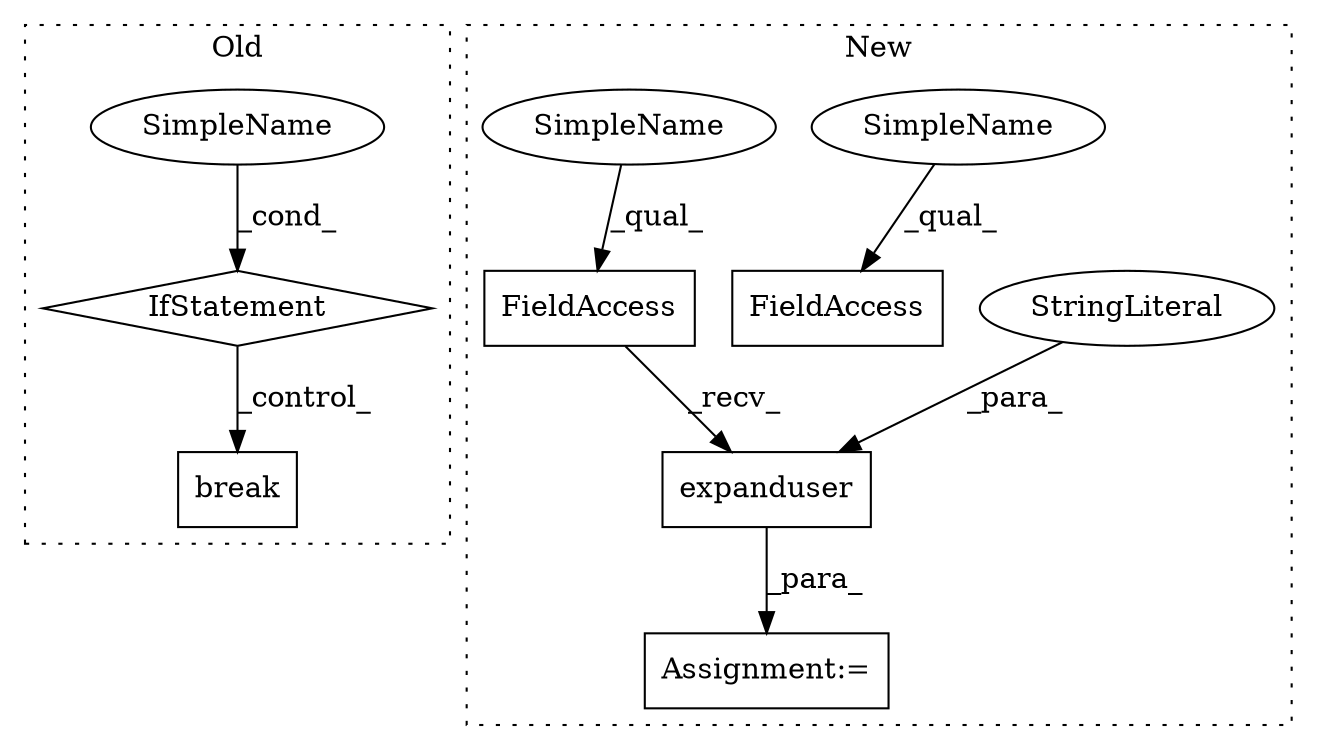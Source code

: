 digraph G {
subgraph cluster0 {
1 [label="break" a="10" s="41426" l="6" shape="box"];
4 [label="IfStatement" a="25" s="41086,41104" l="4,2" shape="diamond"];
5 [label="SimpleName" a="42" s="" l="" shape="ellipse"];
label = "Old";
style="dotted";
}
subgraph cluster1 {
2 [label="expanduser" a="32" s="43211,43225" l="11,1" shape="box"];
3 [label="FieldAccess" a="22" s="43203" l="7" shape="box"];
6 [label="StringLiteral" a="45" s="43222" l="3" shape="ellipse"];
7 [label="FieldAccess" a="22" s="43190" l="7" shape="box"];
8 [label="Assignment:=" a="7" s="43189" l="1" shape="box"];
9 [label="SimpleName" a="42" s="43190" l="2" shape="ellipse"];
10 [label="SimpleName" a="42" s="43203" l="2" shape="ellipse"];
label = "New";
style="dotted";
}
2 -> 8 [label="_para_"];
3 -> 2 [label="_recv_"];
4 -> 1 [label="_control_"];
5 -> 4 [label="_cond_"];
6 -> 2 [label="_para_"];
9 -> 7 [label="_qual_"];
10 -> 3 [label="_qual_"];
}